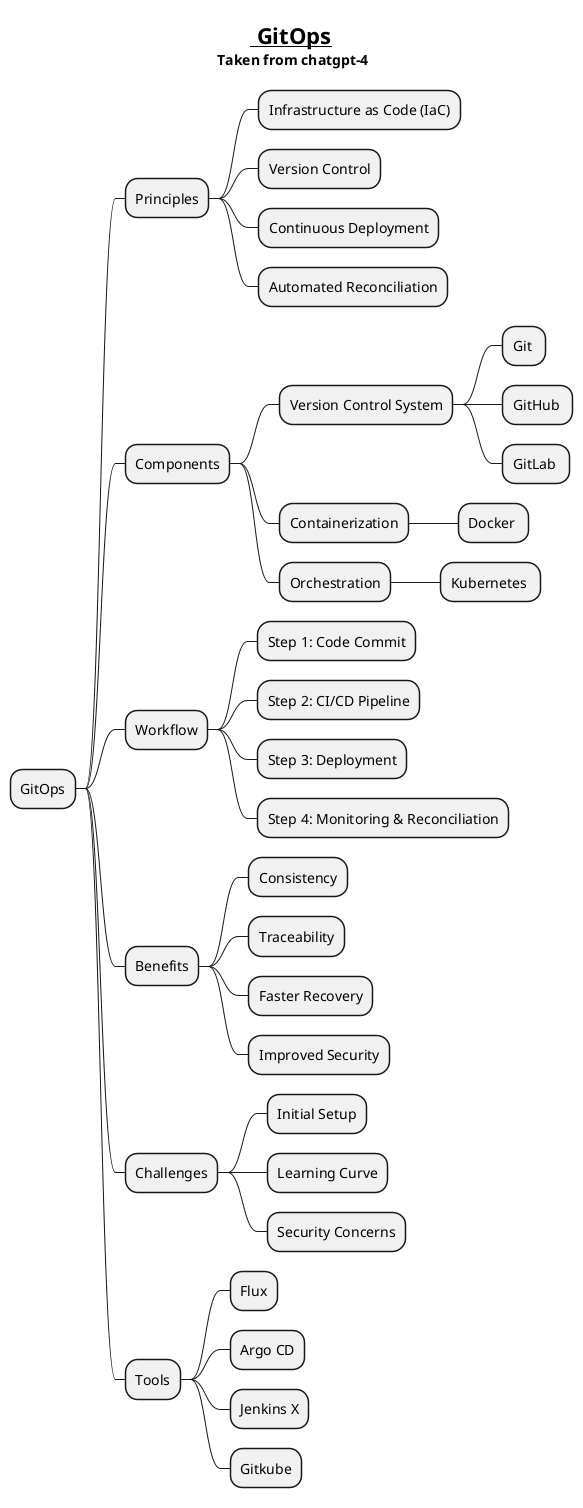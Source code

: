 @startmindmap
title =__ GitOps__\n Taken from chatgpt-4

* GitOps
** Principles
*** Infrastructure as Code (IaC)
*** Version Control
*** Continuous Deployment
*** Automated Reconciliation
** Components
*** Version Control System
**** Git <&git>
**** GitHub <&github>
**** GitLab <&gitlab>
*** Containerization
**** Docker <&docker>
*** Orchestration
**** Kubernetes <&kubernetes>
** Workflow
*** Step 1: Code Commit
*** Step 2: CI/CD Pipeline
*** Step 3: Deployment
*** Step 4: Monitoring & Reconciliation
** Benefits
*** Consistency
*** Traceability
*** Faster Recovery
*** Improved Security
** Challenges
*** Initial Setup
*** Learning Curve
*** Security Concerns
** Tools
*** Flux
*** Argo CD
*** Jenkins X
*** Gitkube
@endmindmap
